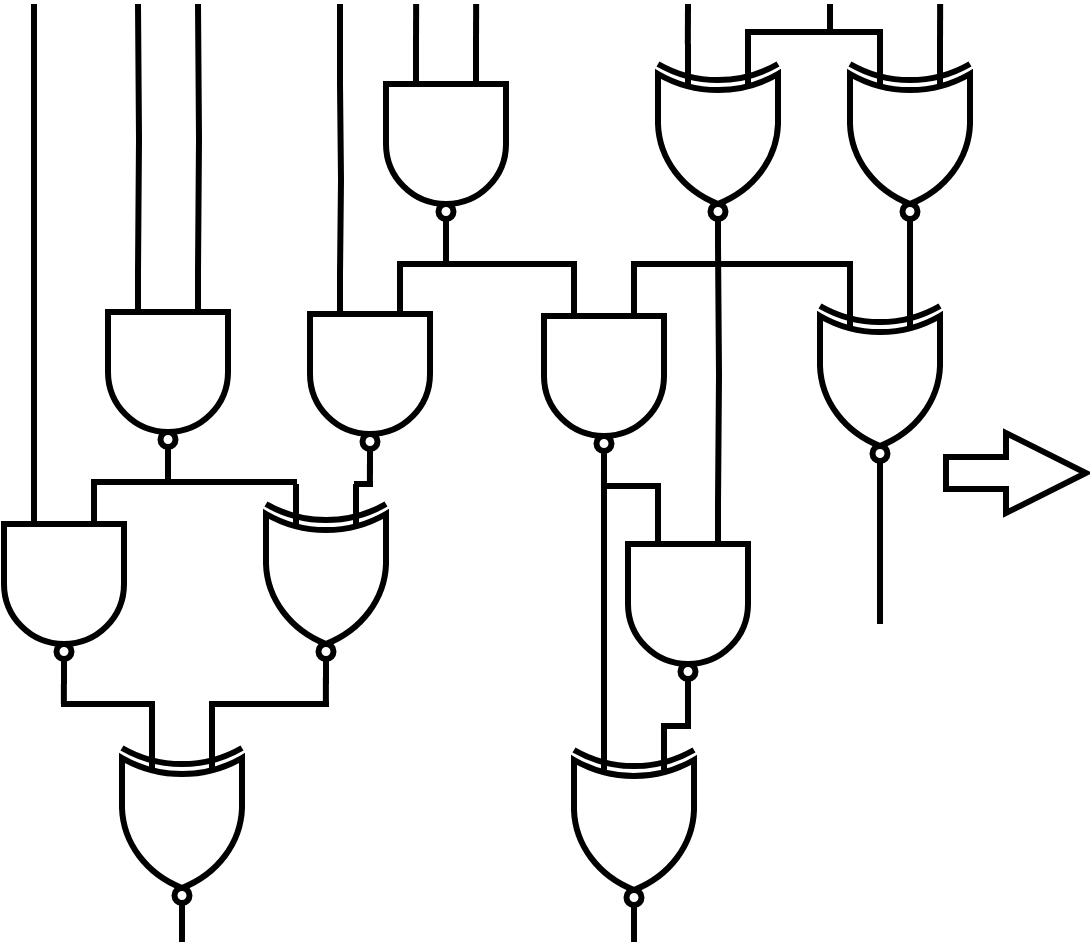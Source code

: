 <mxfile version="23.1.1" type="github">
  <diagram name="第 1 页" id="agUMiqdR-J35rdTmtzkp">
    <mxGraphModel dx="1979" dy="1145" grid="1" gridSize="10" guides="1" tooltips="1" connect="1" arrows="1" fold="1" page="1" pageScale="1" pageWidth="500" pageHeight="600" math="0" shadow="0">
      <root>
        <mxCell id="0" />
        <mxCell id="1" parent="0" />
        <mxCell id="aqqi3rKOYJfh-kJYG1-r-1" value="" style="group" vertex="1" connectable="0" parent="1">
          <mxGeometry x="10" y="40" width="483" height="469" as="geometry" />
        </mxCell>
        <mxCell id="aqqi3rKOYJfh-kJYG1-r-2" value="" style="endArrow=none;html=1;rounded=0;strokeWidth=3;entryX=0;entryY=0.75;entryDx=0;entryDy=0;entryPerimeter=0;" edge="1" parent="aqqi3rKOYJfh-kJYG1-r-1">
          <mxGeometry width="50" height="50" relative="1" as="geometry">
            <mxPoint x="89" y="457" as="sourcePoint" />
            <mxPoint x="89" y="469" as="targetPoint" />
          </mxGeometry>
        </mxCell>
        <mxCell id="aqqi3rKOYJfh-kJYG1-r-3" value="" style="verticalLabelPosition=bottom;shadow=0;dashed=0;align=center;html=1;verticalAlign=top;shape=mxgraph.electrical.logic_gates.logic_gate;operation=xor;negating=1;negSize=0.15;strokeWidth=3;direction=south;" vertex="1" parent="aqqi3rKOYJfh-kJYG1-r-1">
          <mxGeometry x="131" y="240" width="60" height="100" as="geometry" />
        </mxCell>
        <mxCell id="aqqi3rKOYJfh-kJYG1-r-4" value="" style="verticalLabelPosition=bottom;shadow=0;dashed=0;align=center;html=1;verticalAlign=top;shape=mxgraph.electrical.logic_gates.logic_gate;operation=and;negating=1;negSize=0.15;strokeWidth=3;direction=south;" vertex="1" parent="aqqi3rKOYJfh-kJYG1-r-1">
          <mxGeometry y="240" width="60" height="100" as="geometry" />
        </mxCell>
        <mxCell id="aqqi3rKOYJfh-kJYG1-r-5" value="" style="verticalLabelPosition=bottom;shadow=0;dashed=0;align=center;html=1;verticalAlign=top;shape=mxgraph.electrical.logic_gates.logic_gate;operation=and;negating=1;negSize=0.15;strokeWidth=3;direction=south;" vertex="1" parent="aqqi3rKOYJfh-kJYG1-r-1">
          <mxGeometry x="52" y="134" width="60" height="100" as="geometry" />
        </mxCell>
        <mxCell id="aqqi3rKOYJfh-kJYG1-r-6" value="" style="endArrow=none;html=1;rounded=0;entryX=1;entryY=0.5;entryDx=0;entryDy=0;entryPerimeter=0;strokeWidth=3;" edge="1" parent="aqqi3rKOYJfh-kJYG1-r-1" target="aqqi3rKOYJfh-kJYG1-r-5">
          <mxGeometry width="50" height="50" relative="1" as="geometry">
            <mxPoint x="82" y="240" as="sourcePoint" />
            <mxPoint x="82" y="329" as="targetPoint" />
          </mxGeometry>
        </mxCell>
        <mxCell id="aqqi3rKOYJfh-kJYG1-r-7" value="" style="verticalLabelPosition=bottom;shadow=0;dashed=0;align=center;html=1;verticalAlign=top;shape=mxgraph.electrical.logic_gates.logic_gate;operation=xor;negating=1;negSize=0.15;strokeWidth=3;direction=south;" vertex="1" parent="aqqi3rKOYJfh-kJYG1-r-1">
          <mxGeometry x="59" y="362" width="60" height="100" as="geometry" />
        </mxCell>
        <mxCell id="aqqi3rKOYJfh-kJYG1-r-8" value="" style="endArrow=none;html=1;rounded=0;strokeWidth=3;entryX=0;entryY=0.75;entryDx=0;entryDy=0;entryPerimeter=0;edgeStyle=orthogonalEdgeStyle;" edge="1" parent="aqqi3rKOYJfh-kJYG1-r-1" target="aqqi3rKOYJfh-kJYG1-r-4">
          <mxGeometry width="50" height="50" relative="1" as="geometry">
            <mxPoint x="15" as="sourcePoint" />
            <mxPoint x="-9" y="238" as="targetPoint" />
            <Array as="points">
              <mxPoint x="15" y="8" />
            </Array>
          </mxGeometry>
        </mxCell>
        <mxCell id="aqqi3rKOYJfh-kJYG1-r-9" value="" style="endArrow=none;html=1;rounded=0;strokeWidth=3;entryX=0;entryY=0.75;entryDx=0;entryDy=0;entryPerimeter=0;edgeStyle=orthogonalEdgeStyle;" edge="1" parent="aqqi3rKOYJfh-kJYG1-r-1" target="aqqi3rKOYJfh-kJYG1-r-5">
          <mxGeometry width="50" height="50" relative="1" as="geometry">
            <mxPoint x="67" as="sourcePoint" />
            <mxPoint x="72" y="119" as="targetPoint" />
          </mxGeometry>
        </mxCell>
        <mxCell id="aqqi3rKOYJfh-kJYG1-r-10" value="" style="endArrow=none;html=1;rounded=0;strokeWidth=3;entryX=0;entryY=0.25;entryDx=0;entryDy=0;entryPerimeter=0;edgeStyle=orthogonalEdgeStyle;" edge="1" parent="aqqi3rKOYJfh-kJYG1-r-1" target="aqqi3rKOYJfh-kJYG1-r-5">
          <mxGeometry width="50" height="50" relative="1" as="geometry">
            <mxPoint x="97" as="sourcePoint" />
            <mxPoint x="77" y="149" as="targetPoint" />
          </mxGeometry>
        </mxCell>
        <mxCell id="aqqi3rKOYJfh-kJYG1-r-11" value="" style="verticalLabelPosition=bottom;shadow=0;dashed=0;align=center;html=1;verticalAlign=top;shape=mxgraph.electrical.logic_gates.logic_gate;operation=and;negating=1;negSize=0.15;strokeWidth=3;direction=south;" vertex="1" parent="aqqi3rKOYJfh-kJYG1-r-1">
          <mxGeometry x="153" y="135" width="60" height="100" as="geometry" />
        </mxCell>
        <mxCell id="aqqi3rKOYJfh-kJYG1-r-12" value="" style="endArrow=none;html=1;rounded=0;strokeWidth=3;" edge="1" parent="aqqi3rKOYJfh-kJYG1-r-1">
          <mxGeometry width="50" height="50" relative="1" as="geometry">
            <mxPoint x="184.5" y="240" as="sourcePoint" />
            <mxPoint x="175" y="240" as="targetPoint" />
          </mxGeometry>
        </mxCell>
        <mxCell id="aqqi3rKOYJfh-kJYG1-r-13" value="" style="endArrow=none;html=1;rounded=0;strokeWidth=3;entryX=0;entryY=0.75;entryDx=0;entryDy=0;entryPerimeter=0;edgeStyle=orthogonalEdgeStyle;" edge="1" parent="aqqi3rKOYJfh-kJYG1-r-1" target="aqqi3rKOYJfh-kJYG1-r-11">
          <mxGeometry width="50" height="50" relative="1" as="geometry">
            <mxPoint x="168" y="40" as="sourcePoint" />
            <mxPoint x="163" y="130" as="targetPoint" />
          </mxGeometry>
        </mxCell>
        <mxCell id="aqqi3rKOYJfh-kJYG1-r-14" value="" style="verticalLabelPosition=bottom;shadow=0;dashed=0;align=center;html=1;verticalAlign=top;shape=mxgraph.electrical.logic_gates.logic_gate;operation=and;negating=1;negSize=0.15;strokeWidth=3;direction=south;" vertex="1" parent="aqqi3rKOYJfh-kJYG1-r-1">
          <mxGeometry x="191" y="20" width="60" height="100" as="geometry" />
        </mxCell>
        <mxCell id="aqqi3rKOYJfh-kJYG1-r-15" value="" style="endArrow=none;html=1;rounded=0;strokeWidth=3;entryX=0;entryY=0.25;entryDx=0;entryDy=0;entryPerimeter=0;edgeStyle=orthogonalEdgeStyle;exitX=1;exitY=0.5;exitDx=0;exitDy=0;exitPerimeter=0;" edge="1" parent="aqqi3rKOYJfh-kJYG1-r-1" source="aqqi3rKOYJfh-kJYG1-r-14" target="aqqi3rKOYJfh-kJYG1-r-11">
          <mxGeometry width="50" height="50" relative="1" as="geometry">
            <mxPoint x="140" y="50" as="sourcePoint" />
            <mxPoint x="140" y="140" as="targetPoint" />
          </mxGeometry>
        </mxCell>
        <mxCell id="aqqi3rKOYJfh-kJYG1-r-16" value="" style="verticalLabelPosition=bottom;shadow=0;dashed=0;align=center;html=1;verticalAlign=top;shape=mxgraph.electrical.logic_gates.logic_gate;operation=and;negating=1;negSize=0.15;strokeWidth=3;direction=south;" vertex="1" parent="aqqi3rKOYJfh-kJYG1-r-1">
          <mxGeometry x="270" y="136" width="60" height="100" as="geometry" />
        </mxCell>
        <mxCell id="aqqi3rKOYJfh-kJYG1-r-17" value="" style="endArrow=none;html=1;rounded=0;strokeWidth=3;edgeStyle=orthogonalEdgeStyle;exitX=0;exitY=0.75;exitDx=0;exitDy=0;exitPerimeter=0;" edge="1" parent="aqqi3rKOYJfh-kJYG1-r-1" source="aqqi3rKOYJfh-kJYG1-r-16">
          <mxGeometry width="50" height="50" relative="1" as="geometry">
            <mxPoint x="275" y="139" as="sourcePoint" />
            <mxPoint x="215" y="130" as="targetPoint" />
            <Array as="points">
              <mxPoint x="285" y="130" />
            </Array>
          </mxGeometry>
        </mxCell>
        <mxCell id="aqqi3rKOYJfh-kJYG1-r-18" value="" style="verticalLabelPosition=bottom;shadow=0;dashed=0;align=center;html=1;verticalAlign=top;shape=mxgraph.electrical.logic_gates.logic_gate;operation=xor;negating=1;negSize=0.15;strokeWidth=3;direction=south;" vertex="1" parent="aqqi3rKOYJfh-kJYG1-r-1">
          <mxGeometry x="285" y="363" width="60" height="100" as="geometry" />
        </mxCell>
        <mxCell id="aqqi3rKOYJfh-kJYG1-r-19" value="" style="endArrow=none;html=1;rounded=0;strokeWidth=3;entryX=0;entryY=0.75;entryDx=0;entryDy=0;entryPerimeter=0;edgeStyle=orthogonalEdgeStyle;exitX=1;exitY=0.5;exitDx=0;exitDy=0;exitPerimeter=0;" edge="1" parent="aqqi3rKOYJfh-kJYG1-r-1" source="aqqi3rKOYJfh-kJYG1-r-16" target="aqqi3rKOYJfh-kJYG1-r-18">
          <mxGeometry width="50" height="50" relative="1" as="geometry">
            <mxPoint x="280" y="220" as="sourcePoint" />
            <mxPoint x="280" y="460" as="targetPoint" />
          </mxGeometry>
        </mxCell>
        <mxCell id="aqqi3rKOYJfh-kJYG1-r-20" value="" style="endArrow=none;html=1;rounded=0;strokeWidth=3;" edge="1" parent="aqqi3rKOYJfh-kJYG1-r-1">
          <mxGeometry width="50" height="50" relative="1" as="geometry">
            <mxPoint x="43.5" y="239" as="sourcePoint" />
            <mxPoint x="146.5" y="239" as="targetPoint" />
          </mxGeometry>
        </mxCell>
        <mxCell id="aqqi3rKOYJfh-kJYG1-r-21" value="" style="verticalLabelPosition=bottom;shadow=0;dashed=0;align=center;html=1;verticalAlign=top;shape=mxgraph.electrical.logic_gates.logic_gate;operation=and;negating=1;negSize=0.15;strokeWidth=3;direction=south;" vertex="1" parent="aqqi3rKOYJfh-kJYG1-r-1">
          <mxGeometry x="312" y="250" width="60" height="100" as="geometry" />
        </mxCell>
        <mxCell id="aqqi3rKOYJfh-kJYG1-r-22" value="" style="endArrow=none;html=1;rounded=0;strokeWidth=3;edgeStyle=orthogonalEdgeStyle;exitX=0;exitY=0.75;exitDx=0;exitDy=0;exitPerimeter=0;" edge="1" parent="aqqi3rKOYJfh-kJYG1-r-1" source="aqqi3rKOYJfh-kJYG1-r-21">
          <mxGeometry width="50" height="50" relative="1" as="geometry">
            <mxPoint x="344.99" y="250" as="sourcePoint" />
            <mxPoint x="299.99" y="234" as="targetPoint" />
            <Array as="points">
              <mxPoint x="327" y="241" />
              <mxPoint x="300" y="241" />
            </Array>
          </mxGeometry>
        </mxCell>
        <mxCell id="aqqi3rKOYJfh-kJYG1-r-23" value="" style="verticalLabelPosition=bottom;shadow=0;dashed=0;align=center;html=1;verticalAlign=top;shape=mxgraph.electrical.logic_gates.logic_gate;operation=xor;negating=1;negSize=0.15;strokeWidth=3;direction=south;" vertex="1" parent="aqqi3rKOYJfh-kJYG1-r-1">
          <mxGeometry x="327" y="20" width="60" height="100" as="geometry" />
        </mxCell>
        <mxCell id="aqqi3rKOYJfh-kJYG1-r-24" value="" style="verticalLabelPosition=bottom;shadow=0;dashed=0;align=center;html=1;verticalAlign=top;shape=mxgraph.electrical.logic_gates.logic_gate;operation=xor;negating=1;negSize=0.15;strokeWidth=3;direction=south;" vertex="1" parent="aqqi3rKOYJfh-kJYG1-r-1">
          <mxGeometry x="423" y="20" width="60" height="100" as="geometry" />
        </mxCell>
        <mxCell id="aqqi3rKOYJfh-kJYG1-r-25" value="" style="endArrow=none;html=1;rounded=0;strokeWidth=3;entryX=0;entryY=0.25;entryDx=0;entryDy=0;entryPerimeter=0;edgeStyle=orthogonalEdgeStyle;" edge="1" parent="aqqi3rKOYJfh-kJYG1-r-1" target="aqqi3rKOYJfh-kJYG1-r-21">
          <mxGeometry width="50" height="50" relative="1" as="geometry">
            <mxPoint x="357" y="120" as="sourcePoint" />
            <mxPoint x="356.71" y="250" as="targetPoint" />
          </mxGeometry>
        </mxCell>
        <mxCell id="aqqi3rKOYJfh-kJYG1-r-26" value="" style="verticalLabelPosition=bottom;shadow=0;dashed=0;align=center;html=1;verticalAlign=top;shape=mxgraph.electrical.logic_gates.logic_gate;operation=xor;negating=1;negSize=0.15;strokeWidth=3;direction=south;" vertex="1" parent="aqqi3rKOYJfh-kJYG1-r-1">
          <mxGeometry x="408" y="141" width="60" height="100" as="geometry" />
        </mxCell>
        <mxCell id="aqqi3rKOYJfh-kJYG1-r-27" value="" style="endArrow=none;html=1;rounded=0;strokeWidth=3;exitX=1;exitY=0.5;exitDx=0;exitDy=0;exitPerimeter=0;entryX=0.09;entryY=0.25;entryDx=0;entryDy=0;entryPerimeter=0;" edge="1" parent="aqqi3rKOYJfh-kJYG1-r-1" source="aqqi3rKOYJfh-kJYG1-r-24" target="aqqi3rKOYJfh-kJYG1-r-26">
          <mxGeometry width="50" height="50" relative="1" as="geometry">
            <mxPoint x="348" y="130" as="sourcePoint" />
            <mxPoint x="453" y="140" as="targetPoint" />
          </mxGeometry>
        </mxCell>
        <mxCell id="aqqi3rKOYJfh-kJYG1-r-28" value="" style="endArrow=none;html=1;rounded=0;strokeWidth=3;edgeStyle=orthogonalEdgeStyle;exitX=0;exitY=0.75;exitDx=0;exitDy=0;exitPerimeter=0;entryX=0;entryY=0.25;entryDx=0;entryDy=0;entryPerimeter=0;" edge="1" parent="aqqi3rKOYJfh-kJYG1-r-1" source="aqqi3rKOYJfh-kJYG1-r-26" target="aqqi3rKOYJfh-kJYG1-r-16">
          <mxGeometry width="50" height="50" relative="1" as="geometry">
            <mxPoint x="404.99" y="126" as="sourcePoint" />
            <mxPoint x="359.99" y="110" as="targetPoint" />
            <Array as="points">
              <mxPoint x="423" y="130" />
              <mxPoint x="315" y="130" />
            </Array>
          </mxGeometry>
        </mxCell>
        <mxCell id="aqqi3rKOYJfh-kJYG1-r-29" value="" style="endArrow=none;html=1;rounded=0;strokeWidth=3;exitX=0.986;exitY=0.5;exitDx=0;exitDy=0;exitPerimeter=0;" edge="1" parent="aqqi3rKOYJfh-kJYG1-r-1" source="aqqi3rKOYJfh-kJYG1-r-26">
          <mxGeometry width="50" height="50" relative="1" as="geometry">
            <mxPoint x="437.71" y="241" as="sourcePoint" />
            <mxPoint x="438" y="310" as="targetPoint" />
          </mxGeometry>
        </mxCell>
        <mxCell id="aqqi3rKOYJfh-kJYG1-r-30" value="" style="endArrow=none;html=1;rounded=0;strokeWidth=3;edgeStyle=orthogonalEdgeStyle;exitX=0;exitY=0.75;exitDx=0;exitDy=0;exitPerimeter=0;entryX=0;entryY=0.25;entryDx=0;entryDy=0;entryPerimeter=0;" edge="1" parent="aqqi3rKOYJfh-kJYG1-r-1" source="aqqi3rKOYJfh-kJYG1-r-24">
          <mxGeometry width="50" height="50" relative="1" as="geometry">
            <mxPoint x="517" y="25" as="sourcePoint" />
            <mxPoint x="372" y="20" as="targetPoint" />
            <Array as="points">
              <mxPoint x="438" y="14" />
              <mxPoint x="372" y="14" />
            </Array>
          </mxGeometry>
        </mxCell>
        <mxCell id="aqqi3rKOYJfh-kJYG1-r-31" value="" style="endArrow=none;html=1;rounded=0;strokeWidth=3;entryX=0.09;entryY=0.25;entryDx=0;entryDy=0;entryPerimeter=0;" edge="1" parent="aqqi3rKOYJfh-kJYG1-r-1">
          <mxGeometry width="50" height="50" relative="1" as="geometry">
            <mxPoint x="413" as="sourcePoint" />
            <mxPoint x="413" y="15" as="targetPoint" />
          </mxGeometry>
        </mxCell>
        <mxCell id="aqqi3rKOYJfh-kJYG1-r-32" value="" style="endArrow=none;html=1;rounded=0;strokeWidth=3;entryX=0.09;entryY=0.25;entryDx=0;entryDy=0;entryPerimeter=0;" edge="1" parent="aqqi3rKOYJfh-kJYG1-r-1">
          <mxGeometry width="50" height="50" relative="1" as="geometry">
            <mxPoint x="342" as="sourcePoint" />
            <mxPoint x="341.92" y="20" as="targetPoint" />
          </mxGeometry>
        </mxCell>
        <mxCell id="aqqi3rKOYJfh-kJYG1-r-33" value="" style="endArrow=none;html=1;rounded=0;strokeWidth=3;entryX=0.09;entryY=0.25;entryDx=0;entryDy=0;entryPerimeter=0;" edge="1" parent="aqqi3rKOYJfh-kJYG1-r-1">
          <mxGeometry width="50" height="50" relative="1" as="geometry">
            <mxPoint x="468.08" as="sourcePoint" />
            <mxPoint x="468" y="20" as="targetPoint" />
          </mxGeometry>
        </mxCell>
        <mxCell id="aqqi3rKOYJfh-kJYG1-r-34" value="" style="endArrow=none;html=1;rounded=0;strokeWidth=3;entryX=0.09;entryY=0.25;entryDx=0;entryDy=0;entryPerimeter=0;" edge="1" parent="aqqi3rKOYJfh-kJYG1-r-1">
          <mxGeometry width="50" height="50" relative="1" as="geometry">
            <mxPoint x="206.08" as="sourcePoint" />
            <mxPoint x="206" y="20" as="targetPoint" />
          </mxGeometry>
        </mxCell>
        <mxCell id="aqqi3rKOYJfh-kJYG1-r-35" value="" style="endArrow=none;html=1;rounded=0;strokeWidth=3;entryX=0.09;entryY=0.25;entryDx=0;entryDy=0;entryPerimeter=0;" edge="1" parent="aqqi3rKOYJfh-kJYG1-r-1">
          <mxGeometry width="50" height="50" relative="1" as="geometry">
            <mxPoint x="236.08" as="sourcePoint" />
            <mxPoint x="236" y="20" as="targetPoint" />
          </mxGeometry>
        </mxCell>
        <mxCell id="aqqi3rKOYJfh-kJYG1-r-36" value="" style="endArrow=none;html=1;rounded=0;strokeWidth=3;entryX=0.09;entryY=0.25;entryDx=0;entryDy=0;entryPerimeter=0;" edge="1" parent="aqqi3rKOYJfh-kJYG1-r-1">
          <mxGeometry width="50" height="50" relative="1" as="geometry">
            <mxPoint x="168" as="sourcePoint" />
            <mxPoint x="168" y="40" as="targetPoint" />
          </mxGeometry>
        </mxCell>
        <mxCell id="aqqi3rKOYJfh-kJYG1-r-37" value="" style="endArrow=none;html=1;rounded=0;strokeWidth=3;" edge="1" parent="aqqi3rKOYJfh-kJYG1-r-1">
          <mxGeometry width="50" height="50" relative="1" as="geometry">
            <mxPoint x="182.95" y="240" as="sourcePoint" />
            <mxPoint x="182.95" y="230" as="targetPoint" />
            <Array as="points">
              <mxPoint x="182.95" y="240" />
            </Array>
          </mxGeometry>
        </mxCell>
        <mxCell id="aqqi3rKOYJfh-kJYG1-r-38" value="" style="endArrow=none;html=1;rounded=0;strokeWidth=3;edgeStyle=orthogonalEdgeStyle;exitX=1;exitY=0.5;exitDx=0;exitDy=0;exitPerimeter=0;entryX=0;entryY=0.25;entryDx=0;entryDy=0;entryPerimeter=0;" edge="1" parent="aqqi3rKOYJfh-kJYG1-r-1" source="aqqi3rKOYJfh-kJYG1-r-21" target="aqqi3rKOYJfh-kJYG1-r-18">
          <mxGeometry width="50" height="50" relative="1" as="geometry">
            <mxPoint x="357.01" y="370" as="sourcePoint" />
            <mxPoint x="330" y="354" as="targetPoint" />
            <Array as="points">
              <mxPoint x="342" y="361" />
              <mxPoint x="330" y="361" />
            </Array>
          </mxGeometry>
        </mxCell>
        <mxCell id="aqqi3rKOYJfh-kJYG1-r-39" value="" style="endArrow=none;html=1;rounded=0;strokeWidth=3;" edge="1" parent="aqqi3rKOYJfh-kJYG1-r-1">
          <mxGeometry width="50" height="50" relative="1" as="geometry">
            <mxPoint x="28.5" y="350" as="sourcePoint" />
            <mxPoint x="75.5" y="350" as="targetPoint" />
          </mxGeometry>
        </mxCell>
        <mxCell id="aqqi3rKOYJfh-kJYG1-r-40" value="" style="endArrow=none;html=1;rounded=0;strokeWidth=3;" edge="1" parent="aqqi3rKOYJfh-kJYG1-r-1">
          <mxGeometry width="50" height="50" relative="1" as="geometry">
            <mxPoint x="102.5" y="350" as="sourcePoint" />
            <mxPoint x="162.5" y="350" as="targetPoint" />
          </mxGeometry>
        </mxCell>
        <mxCell id="aqqi3rKOYJfh-kJYG1-r-41" value="" style="endArrow=none;html=1;rounded=0;strokeWidth=3;" edge="1" parent="aqqi3rKOYJfh-kJYG1-r-1">
          <mxGeometry width="50" height="50" relative="1" as="geometry">
            <mxPoint x="29.93" y="340" as="sourcePoint" />
            <mxPoint x="29.93" y="350" as="targetPoint" />
          </mxGeometry>
        </mxCell>
        <mxCell id="aqqi3rKOYJfh-kJYG1-r-42" value="" style="endArrow=none;html=1;rounded=0;strokeWidth=3;entryX=0;entryY=0.75;entryDx=0;entryDy=0;entryPerimeter=0;" edge="1" parent="aqqi3rKOYJfh-kJYG1-r-1" target="aqqi3rKOYJfh-kJYG1-r-7">
          <mxGeometry width="50" height="50" relative="1" as="geometry">
            <mxPoint x="74" y="350" as="sourcePoint" />
            <mxPoint x="81.9" y="363.5" as="targetPoint" />
          </mxGeometry>
        </mxCell>
        <mxCell id="aqqi3rKOYJfh-kJYG1-r-43" value="" style="endArrow=none;html=1;rounded=0;strokeWidth=3;entryX=0;entryY=0.75;entryDx=0;entryDy=0;entryPerimeter=0;" edge="1" parent="aqqi3rKOYJfh-kJYG1-r-1">
          <mxGeometry width="50" height="50" relative="1" as="geometry">
            <mxPoint x="104" y="350" as="sourcePoint" />
            <mxPoint x="104" y="363.5" as="targetPoint" />
          </mxGeometry>
        </mxCell>
        <mxCell id="aqqi3rKOYJfh-kJYG1-r-44" value="" style="endArrow=none;html=1;rounded=0;strokeWidth=3;entryX=0;entryY=0.75;entryDx=0;entryDy=0;entryPerimeter=0;" edge="1" parent="aqqi3rKOYJfh-kJYG1-r-1">
          <mxGeometry width="50" height="50" relative="1" as="geometry">
            <mxPoint x="160.94" y="336.5" as="sourcePoint" />
            <mxPoint x="160.94" y="350" as="targetPoint" />
          </mxGeometry>
        </mxCell>
        <mxCell id="aqqi3rKOYJfh-kJYG1-r-45" value="" style="endArrow=none;html=1;rounded=0;strokeWidth=3;entryX=0;entryY=0.75;entryDx=0;entryDy=0;entryPerimeter=0;" edge="1" parent="aqqi3rKOYJfh-kJYG1-r-1">
          <mxGeometry width="50" height="50" relative="1" as="geometry">
            <mxPoint x="315" y="457" as="sourcePoint" />
            <mxPoint x="315" y="469" as="targetPoint" />
          </mxGeometry>
        </mxCell>
        <mxCell id="aqqi3rKOYJfh-kJYG1-r-46" value="" style="verticalLabelPosition=bottom;verticalAlign=top;html=1;strokeWidth=3;shape=mxgraph.arrows2.arrow;dy=0.6;dx=40;notch=0;" vertex="1" parent="1">
          <mxGeometry x="481" y="254.5" width="70" height="40" as="geometry" />
        </mxCell>
      </root>
    </mxGraphModel>
  </diagram>
</mxfile>
